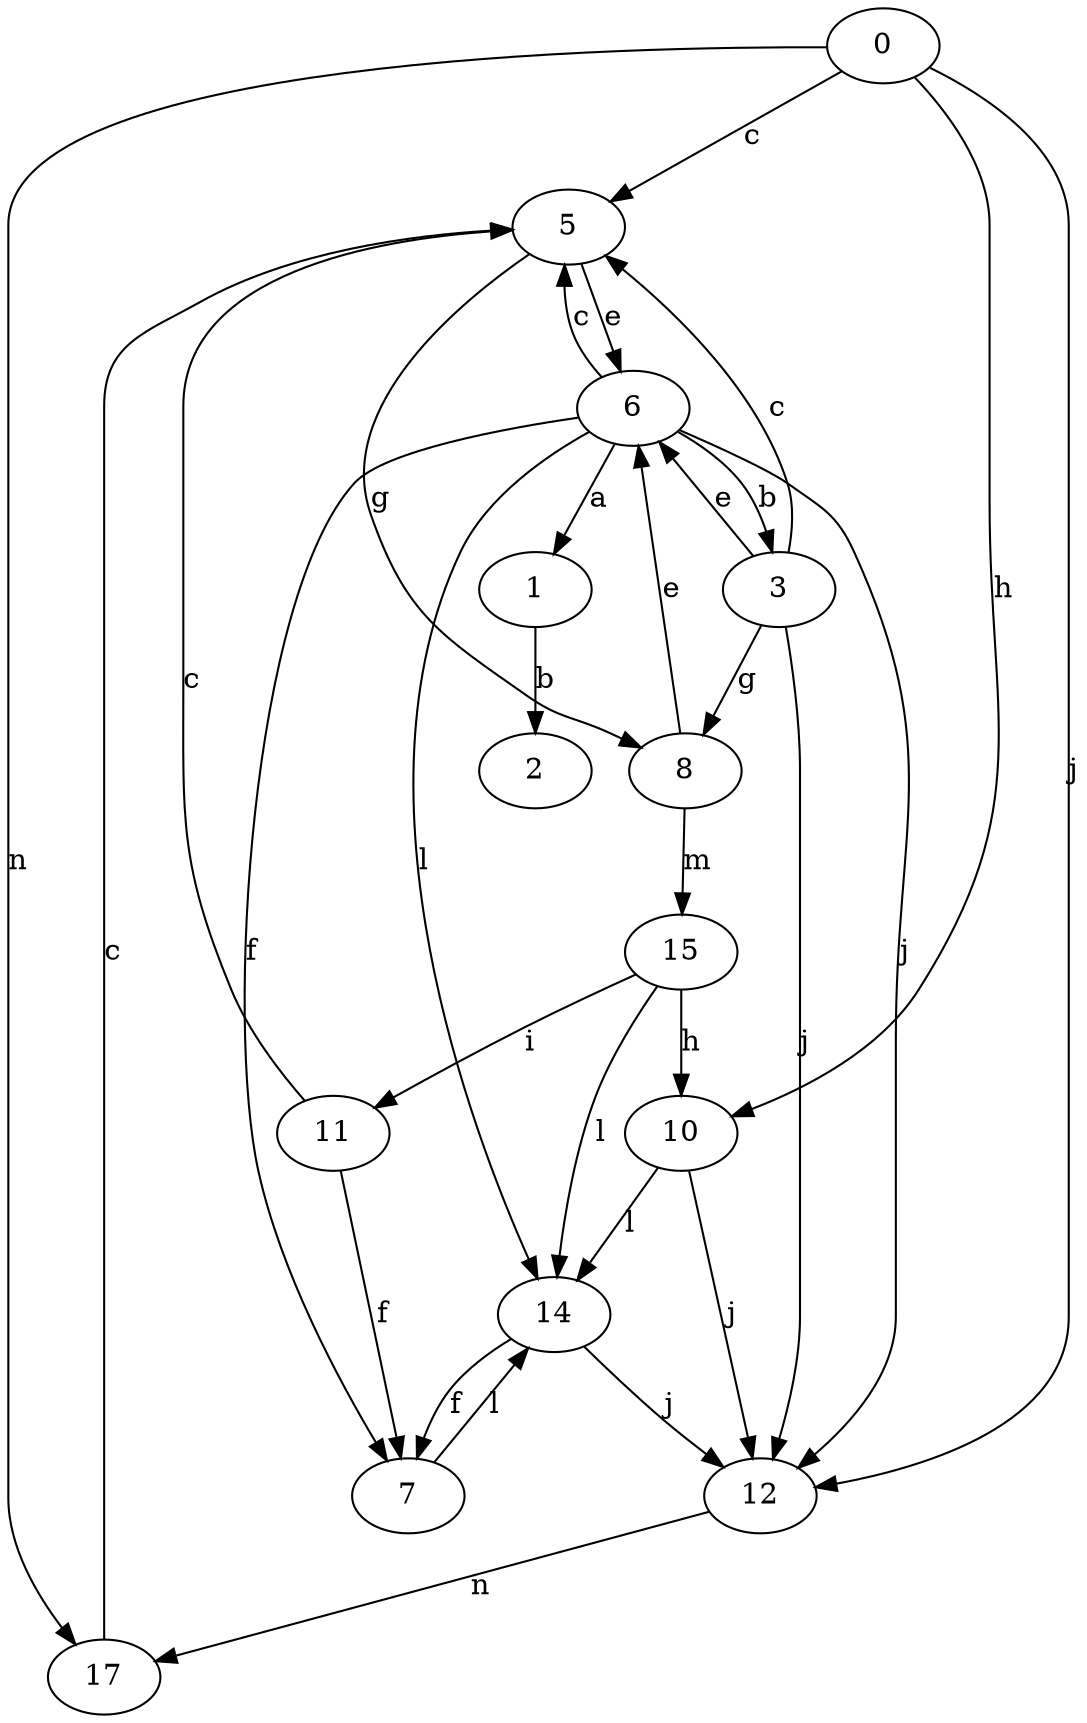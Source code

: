 strict digraph  {
0;
1;
2;
3;
5;
6;
7;
8;
10;
11;
12;
14;
15;
17;
0 -> 5  [label=c];
0 -> 10  [label=h];
0 -> 12  [label=j];
0 -> 17  [label=n];
1 -> 2  [label=b];
3 -> 5  [label=c];
3 -> 6  [label=e];
3 -> 8  [label=g];
3 -> 12  [label=j];
5 -> 6  [label=e];
5 -> 8  [label=g];
6 -> 1  [label=a];
6 -> 3  [label=b];
6 -> 5  [label=c];
6 -> 7  [label=f];
6 -> 12  [label=j];
6 -> 14  [label=l];
7 -> 14  [label=l];
8 -> 6  [label=e];
8 -> 15  [label=m];
10 -> 12  [label=j];
10 -> 14  [label=l];
11 -> 5  [label=c];
11 -> 7  [label=f];
12 -> 17  [label=n];
14 -> 7  [label=f];
14 -> 12  [label=j];
15 -> 10  [label=h];
15 -> 11  [label=i];
15 -> 14  [label=l];
17 -> 5  [label=c];
}
